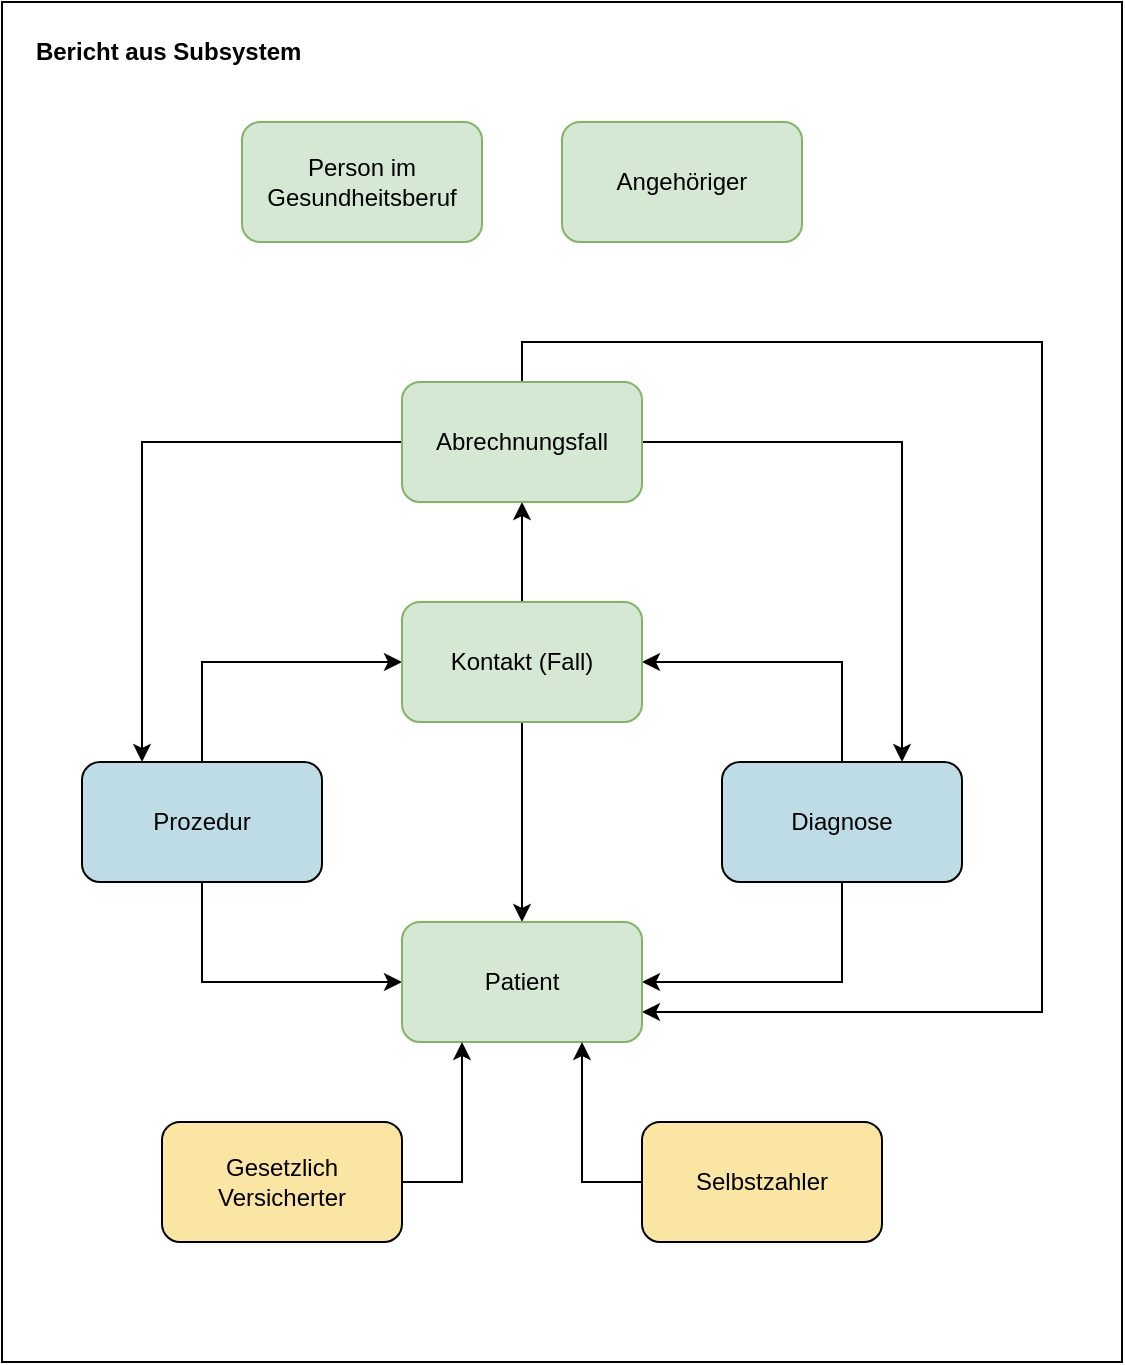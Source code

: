 <mxfile version="17.1.3" type="device"><diagram id="GEynWf5i7sN6g8vhte-Q" name="Page-1"><mxGraphModel dx="946" dy="531" grid="1" gridSize="10" guides="1" tooltips="1" connect="1" arrows="1" fold="1" page="1" pageScale="1" pageWidth="827" pageHeight="1169" math="0" shadow="0"><root><mxCell id="0"/><mxCell id="1" parent="0"/><mxCell id="1LZKcDUepjhlEHiejFcH-35" value="" style="rounded=0;whiteSpace=wrap;html=1;strokeColor=#000000;fillColor=none;" parent="1" vertex="1"><mxGeometry x="80" y="40" width="560" height="680" as="geometry"/></mxCell><mxCell id="1LZKcDUepjhlEHiejFcH-2" value="Person im Gesundheitsberuf" style="rounded=1;whiteSpace=wrap;html=1;fillColor=#d5e8d4;strokeColor=#82b366;" parent="1" vertex="1"><mxGeometry x="200" y="100" width="120" height="60" as="geometry"/></mxCell><mxCell id="1LZKcDUepjhlEHiejFcH-12" style="edgeStyle=orthogonalEdgeStyle;rounded=0;orthogonalLoop=1;jettySize=auto;html=1;exitX=0.5;exitY=1;exitDx=0;exitDy=0;entryX=0;entryY=0.5;entryDx=0;entryDy=0;" parent="1" source="1LZKcDUepjhlEHiejFcH-3" target="1LZKcDUepjhlEHiejFcH-7" edge="1"><mxGeometry relative="1" as="geometry"/></mxCell><mxCell id="1LZKcDUepjhlEHiejFcH-20" style="edgeStyle=orthogonalEdgeStyle;rounded=0;orthogonalLoop=1;jettySize=auto;html=1;exitX=0.5;exitY=0;exitDx=0;exitDy=0;entryX=0;entryY=0.5;entryDx=0;entryDy=0;" parent="1" source="1LZKcDUepjhlEHiejFcH-3" target="1LZKcDUepjhlEHiejFcH-5" edge="1"><mxGeometry relative="1" as="geometry"/></mxCell><mxCell id="1LZKcDUepjhlEHiejFcH-3" value="Prozedur" style="rounded=1;whiteSpace=wrap;html=1;fillColor=#BEDCE6;" parent="1" vertex="1"><mxGeometry x="120" y="420" width="120" height="60" as="geometry"/></mxCell><mxCell id="1LZKcDUepjhlEHiejFcH-15" style="edgeStyle=orthogonalEdgeStyle;rounded=0;orthogonalLoop=1;jettySize=auto;html=1;exitX=0.5;exitY=1;exitDx=0;exitDy=0;entryX=1;entryY=0.5;entryDx=0;entryDy=0;" parent="1" source="1LZKcDUepjhlEHiejFcH-4" target="1LZKcDUepjhlEHiejFcH-7" edge="1"><mxGeometry relative="1" as="geometry"/></mxCell><mxCell id="1LZKcDUepjhlEHiejFcH-21" style="edgeStyle=orthogonalEdgeStyle;rounded=0;orthogonalLoop=1;jettySize=auto;html=1;exitX=0.5;exitY=0;exitDx=0;exitDy=0;entryX=1;entryY=0.5;entryDx=0;entryDy=0;" parent="1" source="1LZKcDUepjhlEHiejFcH-4" target="1LZKcDUepjhlEHiejFcH-5" edge="1"><mxGeometry relative="1" as="geometry"/></mxCell><mxCell id="1LZKcDUepjhlEHiejFcH-4" value="Diagnose" style="rounded=1;whiteSpace=wrap;html=1;fillColor=#BEDCE6;" parent="1" vertex="1"><mxGeometry x="440" y="420" width="120" height="60" as="geometry"/></mxCell><mxCell id="1LZKcDUepjhlEHiejFcH-22" style="edgeStyle=orthogonalEdgeStyle;rounded=0;orthogonalLoop=1;jettySize=auto;html=1;exitX=0.5;exitY=0;exitDx=0;exitDy=0;entryX=0.5;entryY=1;entryDx=0;entryDy=0;" parent="1" source="1LZKcDUepjhlEHiejFcH-5" target="1LZKcDUepjhlEHiejFcH-6" edge="1"><mxGeometry relative="1" as="geometry"/></mxCell><mxCell id="1LZKcDUepjhlEHiejFcH-30" style="edgeStyle=orthogonalEdgeStyle;rounded=0;orthogonalLoop=1;jettySize=auto;html=1;exitX=0.5;exitY=1;exitDx=0;exitDy=0;" parent="1" source="1LZKcDUepjhlEHiejFcH-5" target="1LZKcDUepjhlEHiejFcH-7" edge="1"><mxGeometry relative="1" as="geometry"/></mxCell><mxCell id="1LZKcDUepjhlEHiejFcH-5" value="Kontakt (Fall)" style="rounded=1;whiteSpace=wrap;html=1;fillColor=#d5e8d4;strokeColor=#82b366;" parent="1" vertex="1"><mxGeometry x="280" y="340" width="120" height="60" as="geometry"/></mxCell><mxCell id="1LZKcDUepjhlEHiejFcH-23" style="edgeStyle=orthogonalEdgeStyle;rounded=0;orthogonalLoop=1;jettySize=auto;html=1;exitX=1;exitY=0.5;exitDx=0;exitDy=0;entryX=0.75;entryY=0;entryDx=0;entryDy=0;" parent="1" source="1LZKcDUepjhlEHiejFcH-6" target="1LZKcDUepjhlEHiejFcH-4" edge="1"><mxGeometry relative="1" as="geometry"/></mxCell><mxCell id="1LZKcDUepjhlEHiejFcH-29" style="edgeStyle=orthogonalEdgeStyle;rounded=0;orthogonalLoop=1;jettySize=auto;html=1;exitX=0.5;exitY=0;exitDx=0;exitDy=0;entryX=1;entryY=0.75;entryDx=0;entryDy=0;" parent="1" source="1LZKcDUepjhlEHiejFcH-6" target="1LZKcDUepjhlEHiejFcH-7" edge="1"><mxGeometry relative="1" as="geometry"><mxPoint x="660" y="570" as="targetPoint"/><Array as="points"><mxPoint x="340" y="210"/><mxPoint x="600" y="210"/><mxPoint x="600" y="545"/></Array></mxGeometry></mxCell><mxCell id="1LZKcDUepjhlEHiejFcH-33" style="edgeStyle=orthogonalEdgeStyle;rounded=0;orthogonalLoop=1;jettySize=auto;html=1;exitX=0;exitY=0.5;exitDx=0;exitDy=0;entryX=0.25;entryY=0;entryDx=0;entryDy=0;" parent="1" source="1LZKcDUepjhlEHiejFcH-6" target="1LZKcDUepjhlEHiejFcH-3" edge="1"><mxGeometry relative="1" as="geometry"/></mxCell><mxCell id="1LZKcDUepjhlEHiejFcH-6" value="Abrechnungsfall" style="rounded=1;whiteSpace=wrap;html=1;fillColor=#d5e8d4;strokeColor=#82b366;" parent="1" vertex="1"><mxGeometry x="280" y="230" width="120" height="60" as="geometry"/></mxCell><mxCell id="1LZKcDUepjhlEHiejFcH-7" value="Patient" style="rounded=1;whiteSpace=wrap;html=1;fillColor=#d5e8d4;strokeColor=#82b366;" parent="1" vertex="1"><mxGeometry x="280" y="500" width="120" height="60" as="geometry"/></mxCell><mxCell id="1LZKcDUepjhlEHiejFcH-13" style="edgeStyle=orthogonalEdgeStyle;rounded=0;orthogonalLoop=1;jettySize=auto;html=1;exitX=1;exitY=0.5;exitDx=0;exitDy=0;entryX=0.25;entryY=1;entryDx=0;entryDy=0;" parent="1" source="1LZKcDUepjhlEHiejFcH-8" target="1LZKcDUepjhlEHiejFcH-7" edge="1"><mxGeometry relative="1" as="geometry"/></mxCell><mxCell id="1LZKcDUepjhlEHiejFcH-8" value="Gesetzlich Versicherter" style="rounded=1;whiteSpace=wrap;html=1;fillColor=#FAE5A2;" parent="1" vertex="1"><mxGeometry x="160" y="600" width="120" height="60" as="geometry"/></mxCell><mxCell id="1LZKcDUepjhlEHiejFcH-14" style="edgeStyle=orthogonalEdgeStyle;rounded=0;orthogonalLoop=1;jettySize=auto;html=1;exitX=0;exitY=0.5;exitDx=0;exitDy=0;entryX=0.75;entryY=1;entryDx=0;entryDy=0;" parent="1" source="1LZKcDUepjhlEHiejFcH-9" target="1LZKcDUepjhlEHiejFcH-7" edge="1"><mxGeometry relative="1" as="geometry"/></mxCell><mxCell id="1LZKcDUepjhlEHiejFcH-9" value="Selbstzahler" style="rounded=1;whiteSpace=wrap;html=1;strokeColor=#000000;fillColor=#FAE5A2;" parent="1" vertex="1"><mxGeometry x="400" y="600" width="120" height="60" as="geometry"/></mxCell><mxCell id="1LZKcDUepjhlEHiejFcH-36" value="Bericht aus Subsystem&amp;nbsp;" style="text;html=1;strokeColor=none;fillColor=none;align=center;verticalAlign=middle;whiteSpace=wrap;rounded=0;fontStyle=1" parent="1" vertex="1"><mxGeometry x="90" y="50" width="150" height="30" as="geometry"/></mxCell><mxCell id="Sx24f35T3rcP7ap7_Khy-1" value="Angehöriger" style="rounded=1;whiteSpace=wrap;html=1;fillColor=#d5e8d4;strokeColor=#82b366;" vertex="1" parent="1"><mxGeometry x="360" y="100" width="120" height="60" as="geometry"/></mxCell></root></mxGraphModel></diagram></mxfile>